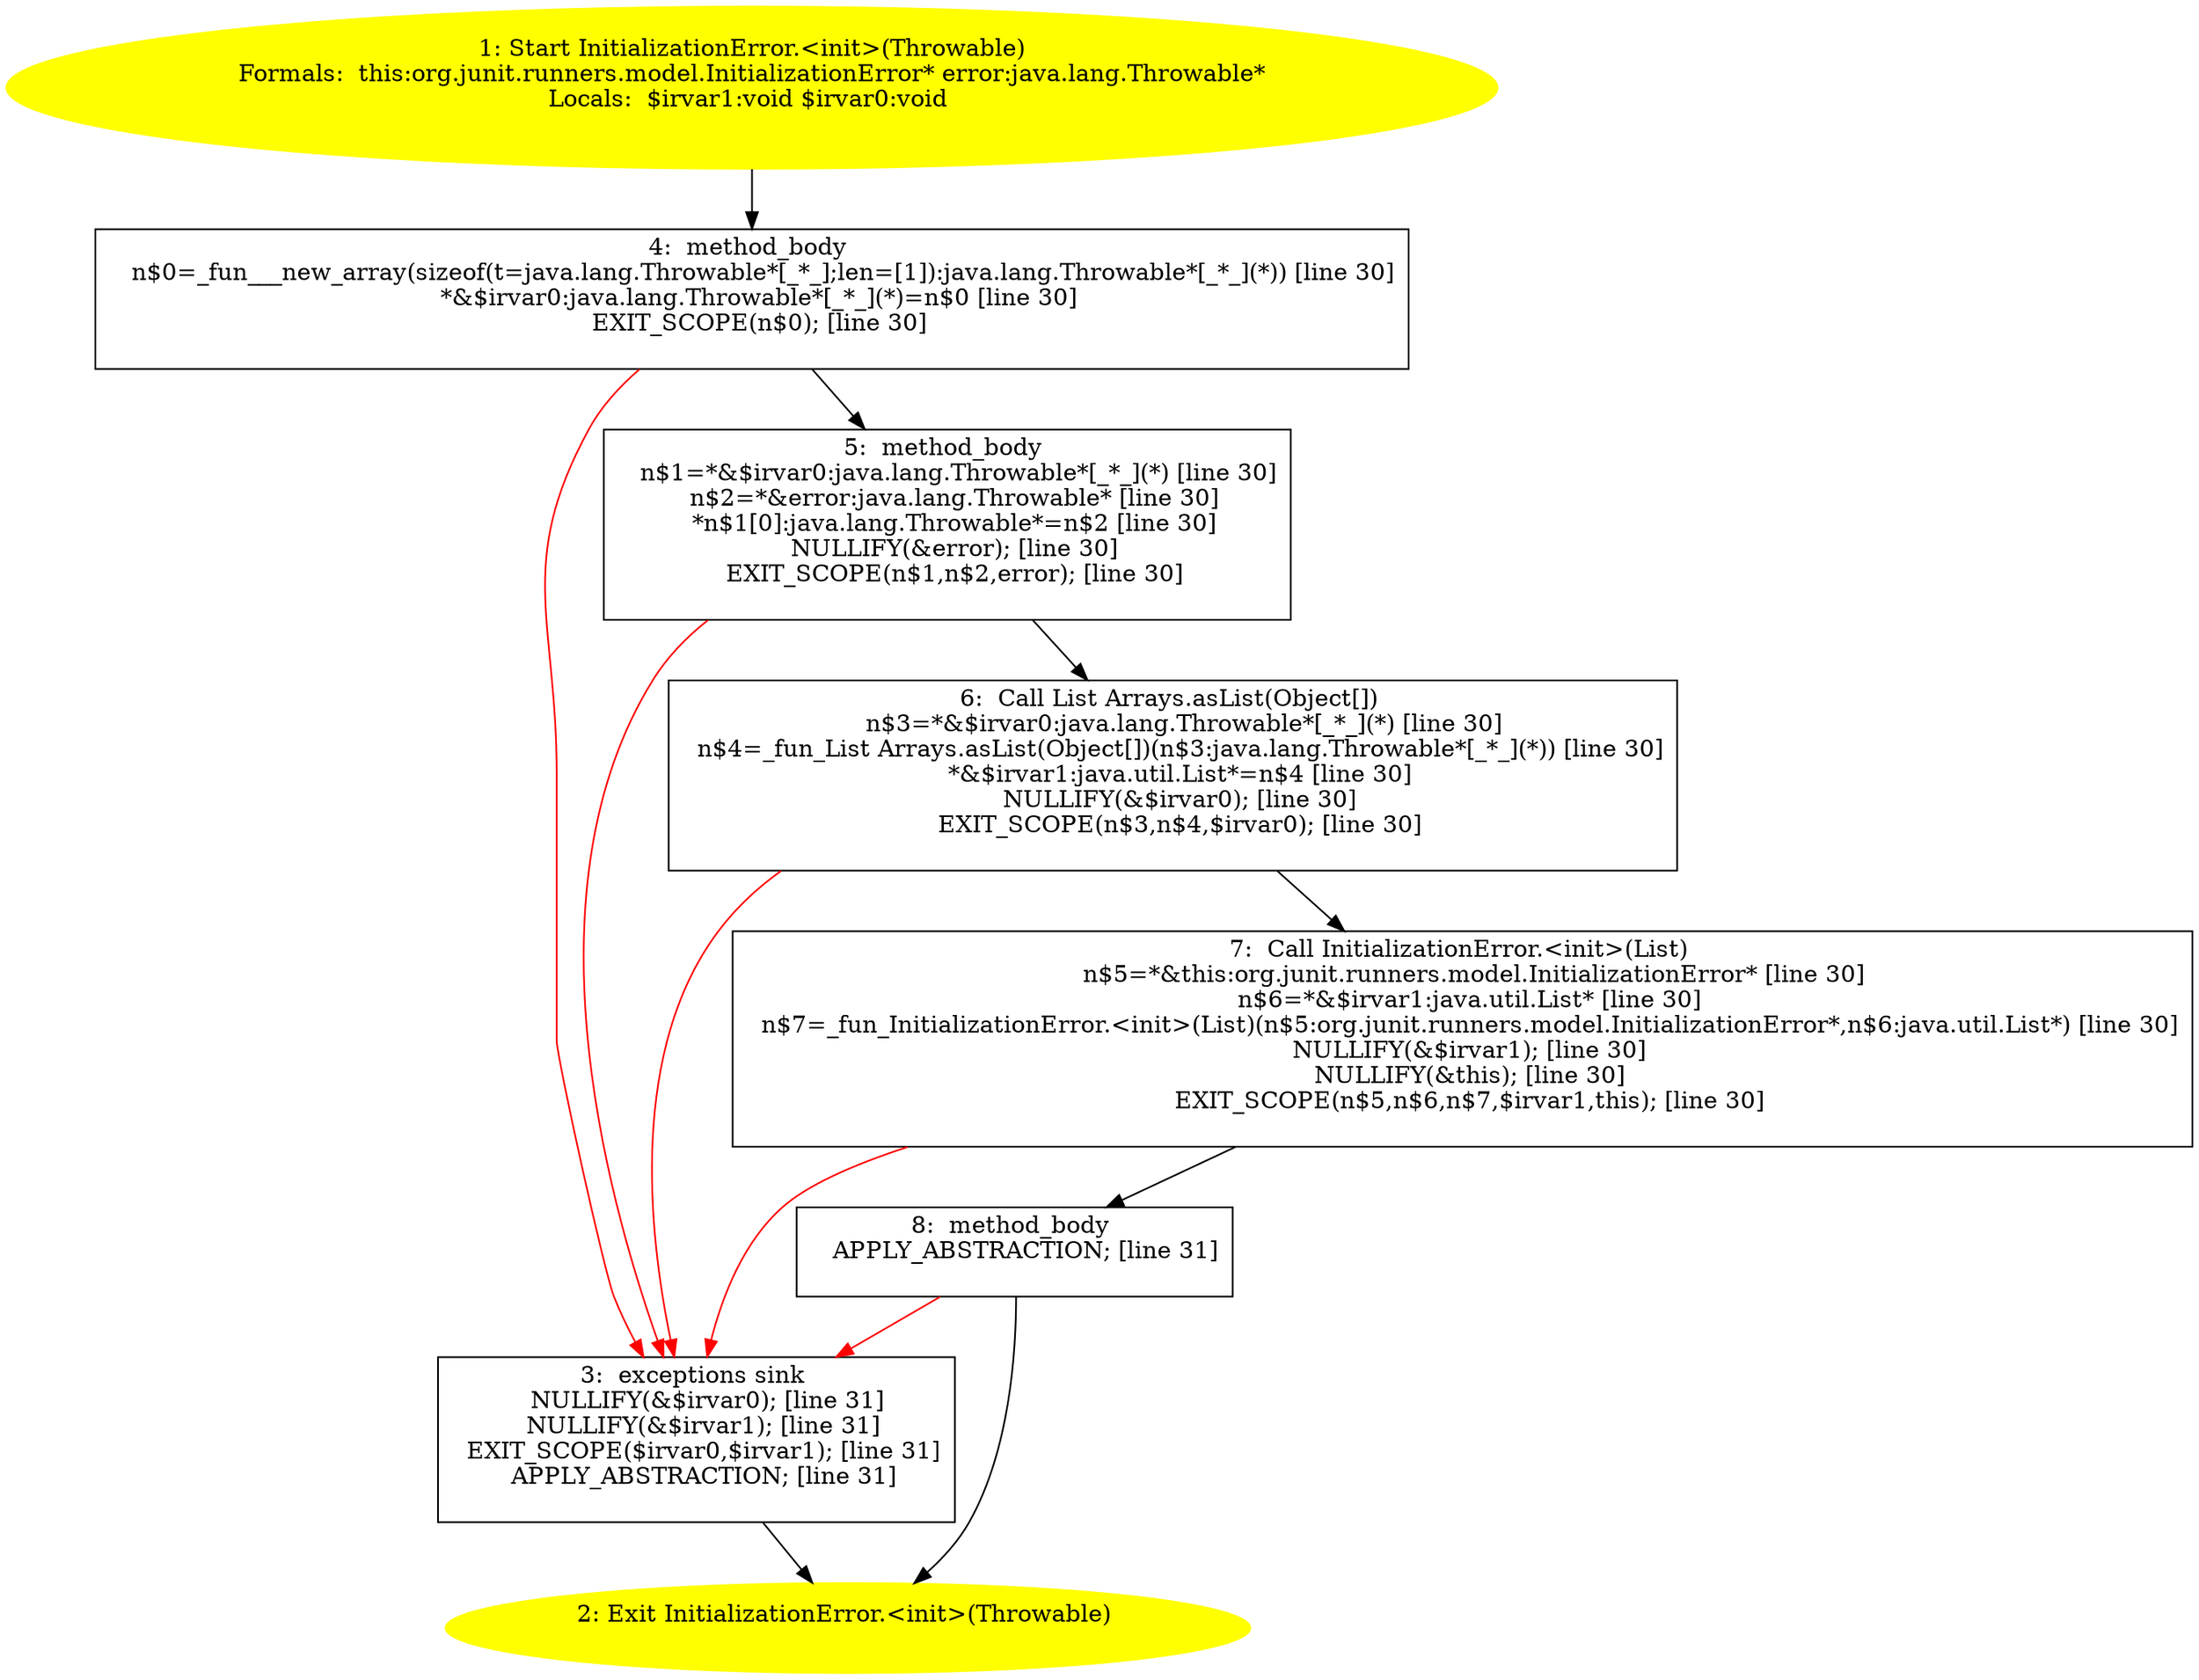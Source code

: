 /* @generated */
digraph cfg {
"org.junit.runners.model.InitializationError.<init>(java.lang.Throwable).9d80302f13f23462218621b5acd3d3b9_1" [label="1: Start InitializationError.<init>(Throwable)\nFormals:  this:org.junit.runners.model.InitializationError* error:java.lang.Throwable*\nLocals:  $irvar1:void $irvar0:void \n  " color=yellow style=filled]
	

	 "org.junit.runners.model.InitializationError.<init>(java.lang.Throwable).9d80302f13f23462218621b5acd3d3b9_1" -> "org.junit.runners.model.InitializationError.<init>(java.lang.Throwable).9d80302f13f23462218621b5acd3d3b9_4" ;
"org.junit.runners.model.InitializationError.<init>(java.lang.Throwable).9d80302f13f23462218621b5acd3d3b9_2" [label="2: Exit InitializationError.<init>(Throwable) \n  " color=yellow style=filled]
	

"org.junit.runners.model.InitializationError.<init>(java.lang.Throwable).9d80302f13f23462218621b5acd3d3b9_3" [label="3:  exceptions sink \n   NULLIFY(&$irvar0); [line 31]\n  NULLIFY(&$irvar1); [line 31]\n  EXIT_SCOPE($irvar0,$irvar1); [line 31]\n  APPLY_ABSTRACTION; [line 31]\n " shape="box"]
	

	 "org.junit.runners.model.InitializationError.<init>(java.lang.Throwable).9d80302f13f23462218621b5acd3d3b9_3" -> "org.junit.runners.model.InitializationError.<init>(java.lang.Throwable).9d80302f13f23462218621b5acd3d3b9_2" ;
"org.junit.runners.model.InitializationError.<init>(java.lang.Throwable).9d80302f13f23462218621b5acd3d3b9_4" [label="4:  method_body \n   n$0=_fun___new_array(sizeof(t=java.lang.Throwable*[_*_];len=[1]):java.lang.Throwable*[_*_](*)) [line 30]\n  *&$irvar0:java.lang.Throwable*[_*_](*)=n$0 [line 30]\n  EXIT_SCOPE(n$0); [line 30]\n " shape="box"]
	

	 "org.junit.runners.model.InitializationError.<init>(java.lang.Throwable).9d80302f13f23462218621b5acd3d3b9_4" -> "org.junit.runners.model.InitializationError.<init>(java.lang.Throwable).9d80302f13f23462218621b5acd3d3b9_5" ;
	 "org.junit.runners.model.InitializationError.<init>(java.lang.Throwable).9d80302f13f23462218621b5acd3d3b9_4" -> "org.junit.runners.model.InitializationError.<init>(java.lang.Throwable).9d80302f13f23462218621b5acd3d3b9_3" [color="red" ];
"org.junit.runners.model.InitializationError.<init>(java.lang.Throwable).9d80302f13f23462218621b5acd3d3b9_5" [label="5:  method_body \n   n$1=*&$irvar0:java.lang.Throwable*[_*_](*) [line 30]\n  n$2=*&error:java.lang.Throwable* [line 30]\n  *n$1[0]:java.lang.Throwable*=n$2 [line 30]\n  NULLIFY(&error); [line 30]\n  EXIT_SCOPE(n$1,n$2,error); [line 30]\n " shape="box"]
	

	 "org.junit.runners.model.InitializationError.<init>(java.lang.Throwable).9d80302f13f23462218621b5acd3d3b9_5" -> "org.junit.runners.model.InitializationError.<init>(java.lang.Throwable).9d80302f13f23462218621b5acd3d3b9_6" ;
	 "org.junit.runners.model.InitializationError.<init>(java.lang.Throwable).9d80302f13f23462218621b5acd3d3b9_5" -> "org.junit.runners.model.InitializationError.<init>(java.lang.Throwable).9d80302f13f23462218621b5acd3d3b9_3" [color="red" ];
"org.junit.runners.model.InitializationError.<init>(java.lang.Throwable).9d80302f13f23462218621b5acd3d3b9_6" [label="6:  Call List Arrays.asList(Object[]) \n   n$3=*&$irvar0:java.lang.Throwable*[_*_](*) [line 30]\n  n$4=_fun_List Arrays.asList(Object[])(n$3:java.lang.Throwable*[_*_](*)) [line 30]\n  *&$irvar1:java.util.List*=n$4 [line 30]\n  NULLIFY(&$irvar0); [line 30]\n  EXIT_SCOPE(n$3,n$4,$irvar0); [line 30]\n " shape="box"]
	

	 "org.junit.runners.model.InitializationError.<init>(java.lang.Throwable).9d80302f13f23462218621b5acd3d3b9_6" -> "org.junit.runners.model.InitializationError.<init>(java.lang.Throwable).9d80302f13f23462218621b5acd3d3b9_7" ;
	 "org.junit.runners.model.InitializationError.<init>(java.lang.Throwable).9d80302f13f23462218621b5acd3d3b9_6" -> "org.junit.runners.model.InitializationError.<init>(java.lang.Throwable).9d80302f13f23462218621b5acd3d3b9_3" [color="red" ];
"org.junit.runners.model.InitializationError.<init>(java.lang.Throwable).9d80302f13f23462218621b5acd3d3b9_7" [label="7:  Call InitializationError.<init>(List) \n   n$5=*&this:org.junit.runners.model.InitializationError* [line 30]\n  n$6=*&$irvar1:java.util.List* [line 30]\n  n$7=_fun_InitializationError.<init>(List)(n$5:org.junit.runners.model.InitializationError*,n$6:java.util.List*) [line 30]\n  NULLIFY(&$irvar1); [line 30]\n  NULLIFY(&this); [line 30]\n  EXIT_SCOPE(n$5,n$6,n$7,$irvar1,this); [line 30]\n " shape="box"]
	

	 "org.junit.runners.model.InitializationError.<init>(java.lang.Throwable).9d80302f13f23462218621b5acd3d3b9_7" -> "org.junit.runners.model.InitializationError.<init>(java.lang.Throwable).9d80302f13f23462218621b5acd3d3b9_8" ;
	 "org.junit.runners.model.InitializationError.<init>(java.lang.Throwable).9d80302f13f23462218621b5acd3d3b9_7" -> "org.junit.runners.model.InitializationError.<init>(java.lang.Throwable).9d80302f13f23462218621b5acd3d3b9_3" [color="red" ];
"org.junit.runners.model.InitializationError.<init>(java.lang.Throwable).9d80302f13f23462218621b5acd3d3b9_8" [label="8:  method_body \n   APPLY_ABSTRACTION; [line 31]\n " shape="box"]
	

	 "org.junit.runners.model.InitializationError.<init>(java.lang.Throwable).9d80302f13f23462218621b5acd3d3b9_8" -> "org.junit.runners.model.InitializationError.<init>(java.lang.Throwable).9d80302f13f23462218621b5acd3d3b9_2" ;
	 "org.junit.runners.model.InitializationError.<init>(java.lang.Throwable).9d80302f13f23462218621b5acd3d3b9_8" -> "org.junit.runners.model.InitializationError.<init>(java.lang.Throwable).9d80302f13f23462218621b5acd3d3b9_3" [color="red" ];
}
